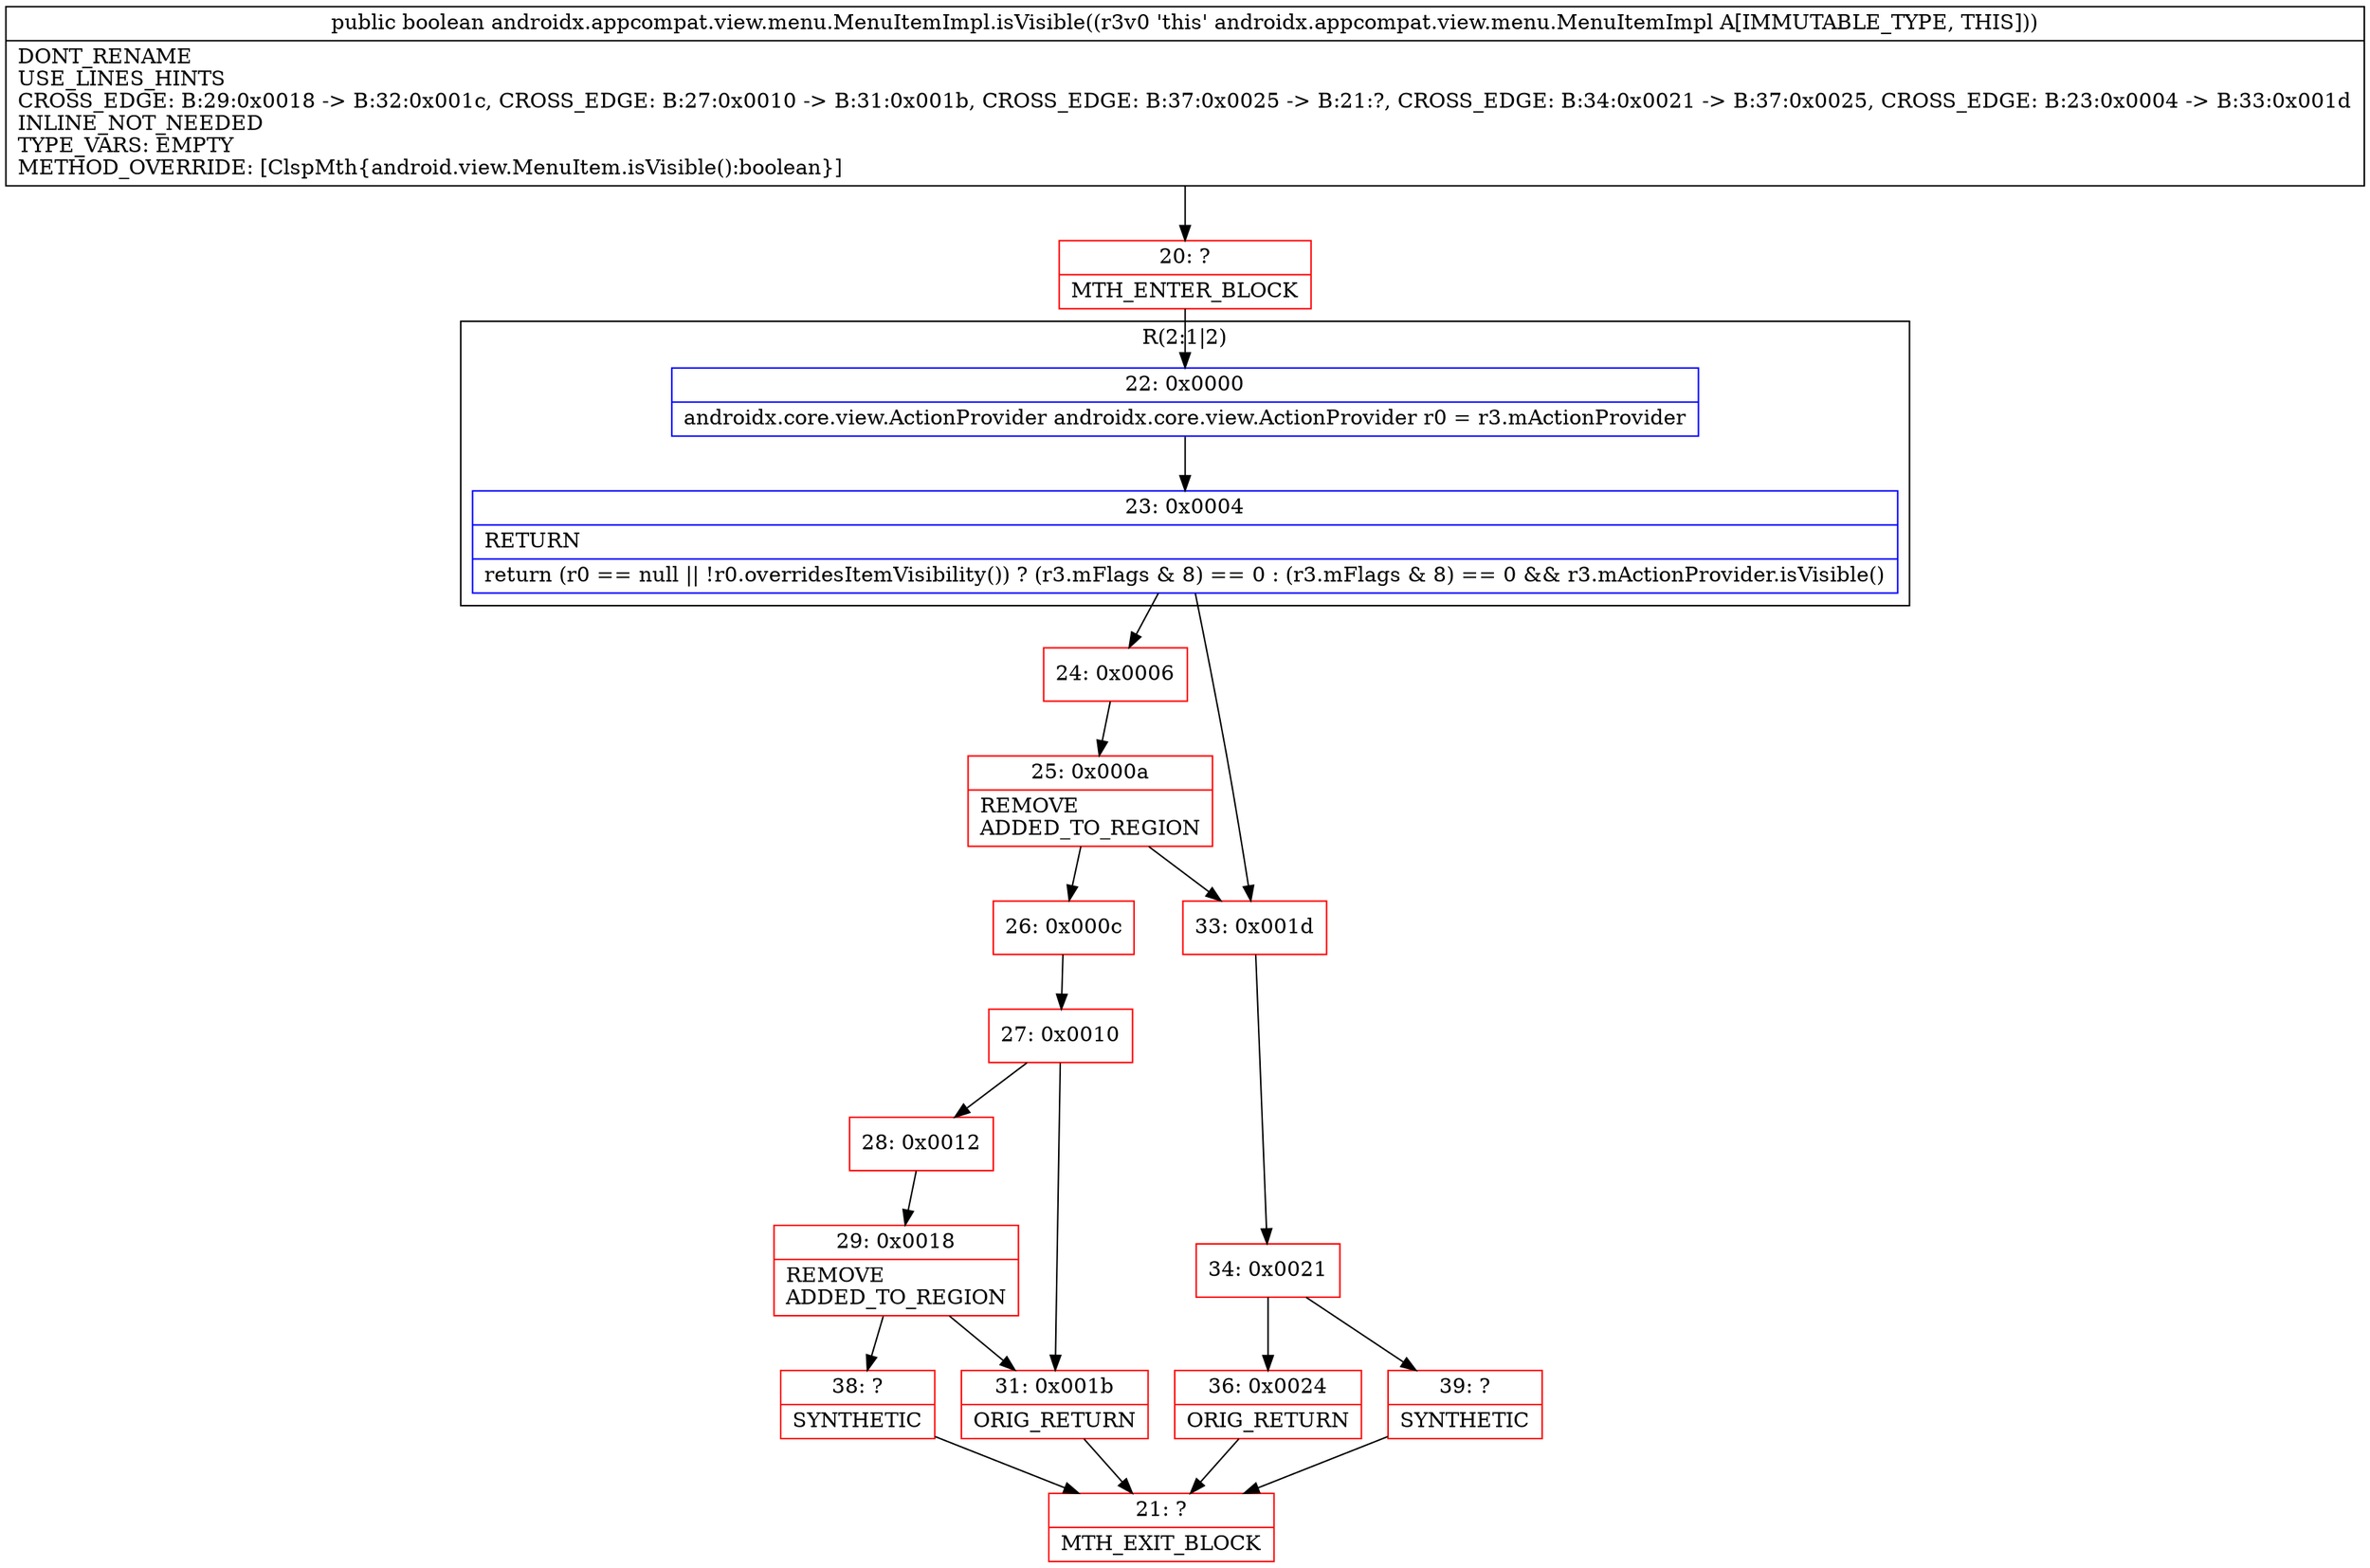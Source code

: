 digraph "CFG forandroidx.appcompat.view.menu.MenuItemImpl.isVisible()Z" {
subgraph cluster_Region_1696623807 {
label = "R(2:1|2)";
node [shape=record,color=blue];
Node_22 [shape=record,label="{22\:\ 0x0000|androidx.core.view.ActionProvider androidx.core.view.ActionProvider r0 = r3.mActionProvider\l}"];
Node_23 [shape=record,label="{23\:\ 0x0004|RETURN\l|return (r0 == null \|\| !r0.overridesItemVisibility()) ? (r3.mFlags & 8) == 0 : (r3.mFlags & 8) == 0 && r3.mActionProvider.isVisible()\l}"];
}
Node_20 [shape=record,color=red,label="{20\:\ ?|MTH_ENTER_BLOCK\l}"];
Node_24 [shape=record,color=red,label="{24\:\ 0x0006}"];
Node_25 [shape=record,color=red,label="{25\:\ 0x000a|REMOVE\lADDED_TO_REGION\l}"];
Node_26 [shape=record,color=red,label="{26\:\ 0x000c}"];
Node_27 [shape=record,color=red,label="{27\:\ 0x0010}"];
Node_28 [shape=record,color=red,label="{28\:\ 0x0012}"];
Node_29 [shape=record,color=red,label="{29\:\ 0x0018|REMOVE\lADDED_TO_REGION\l}"];
Node_38 [shape=record,color=red,label="{38\:\ ?|SYNTHETIC\l}"];
Node_21 [shape=record,color=red,label="{21\:\ ?|MTH_EXIT_BLOCK\l}"];
Node_31 [shape=record,color=red,label="{31\:\ 0x001b|ORIG_RETURN\l}"];
Node_33 [shape=record,color=red,label="{33\:\ 0x001d}"];
Node_34 [shape=record,color=red,label="{34\:\ 0x0021}"];
Node_36 [shape=record,color=red,label="{36\:\ 0x0024|ORIG_RETURN\l}"];
Node_39 [shape=record,color=red,label="{39\:\ ?|SYNTHETIC\l}"];
MethodNode[shape=record,label="{public boolean androidx.appcompat.view.menu.MenuItemImpl.isVisible((r3v0 'this' androidx.appcompat.view.menu.MenuItemImpl A[IMMUTABLE_TYPE, THIS]))  | DONT_RENAME\lUSE_LINES_HINTS\lCROSS_EDGE: B:29:0x0018 \-\> B:32:0x001c, CROSS_EDGE: B:27:0x0010 \-\> B:31:0x001b, CROSS_EDGE: B:37:0x0025 \-\> B:21:?, CROSS_EDGE: B:34:0x0021 \-\> B:37:0x0025, CROSS_EDGE: B:23:0x0004 \-\> B:33:0x001d\lINLINE_NOT_NEEDED\lTYPE_VARS: EMPTY\lMETHOD_OVERRIDE: [ClspMth\{android.view.MenuItem.isVisible():boolean\}]\l}"];
MethodNode -> Node_20;Node_22 -> Node_23;
Node_23 -> Node_24;
Node_23 -> Node_33;
Node_20 -> Node_22;
Node_24 -> Node_25;
Node_25 -> Node_26;
Node_25 -> Node_33;
Node_26 -> Node_27;
Node_27 -> Node_28;
Node_27 -> Node_31;
Node_28 -> Node_29;
Node_29 -> Node_31;
Node_29 -> Node_38;
Node_38 -> Node_21;
Node_31 -> Node_21;
Node_33 -> Node_34;
Node_34 -> Node_36;
Node_34 -> Node_39;
Node_36 -> Node_21;
Node_39 -> Node_21;
}


